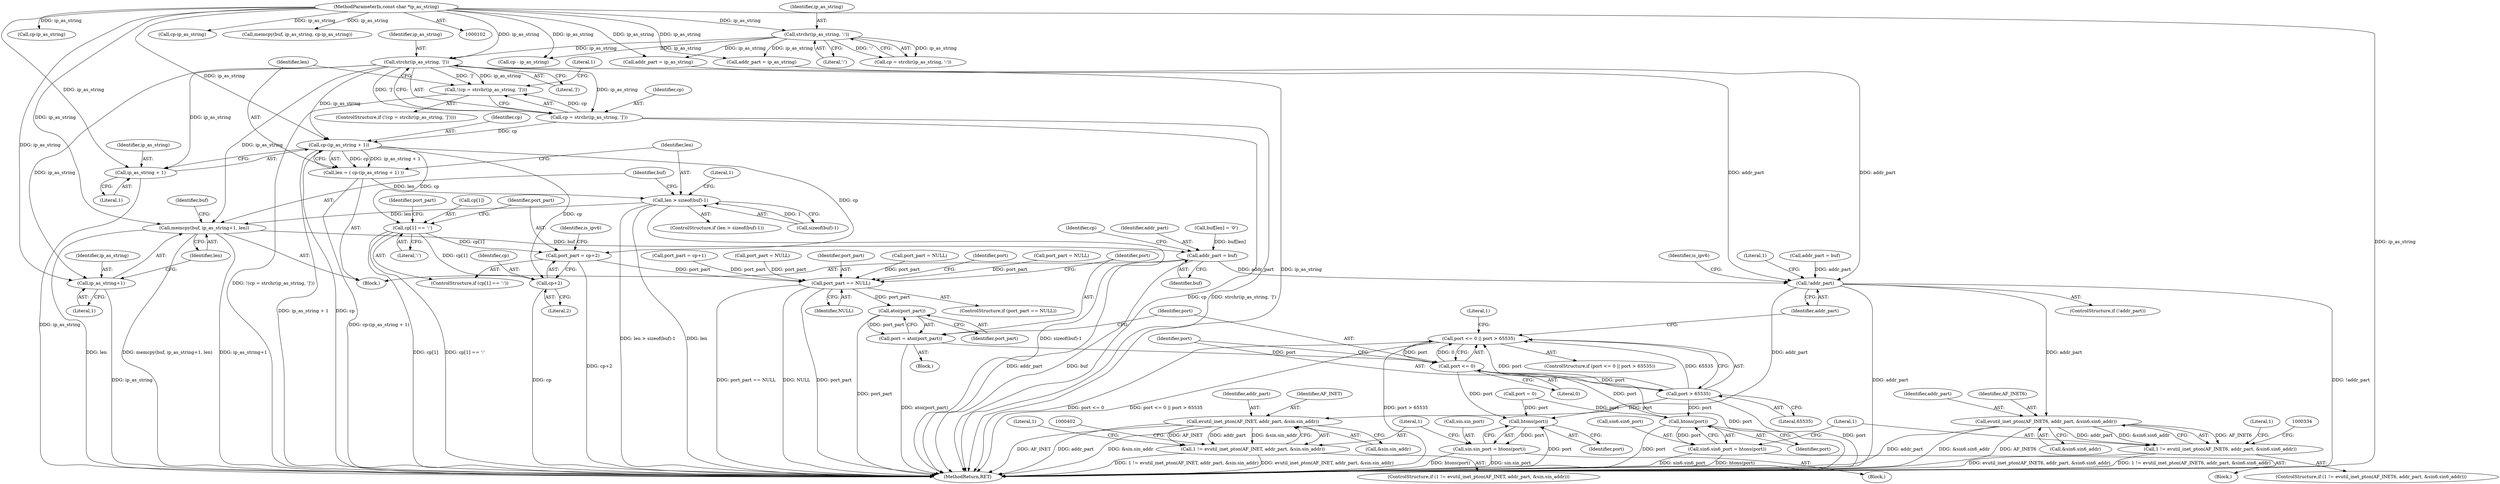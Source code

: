 digraph "0_libevent_329acc18a0768c21ba22522f01a5c7f46cacc4d5@API" {
"1000129" [label="(Call,strchr(ip_as_string, ']'))"];
"1000115" [label="(Call,strchr(ip_as_string, ':'))"];
"1000103" [label="(MethodParameterIn,const char *ip_as_string)"];
"1000126" [label="(Call,!(cp = strchr(ip_as_string, ']')))"];
"1000127" [label="(Call,cp = strchr(ip_as_string, ']'))"];
"1000138" [label="(Call,cp-(ip_as_string + 1))"];
"1000136" [label="(Call,len = ( cp-(ip_as_string + 1) ))"];
"1000144" [label="(Call,len > sizeof(buf)-1)"];
"1000154" [label="(Call,memcpy(buf, ip_as_string+1, len))"];
"1000165" [label="(Call,addr_part = buf)"];
"1000286" [label="(Call,!addr_part)"];
"1000321" [label="(Call,evutil_inet_pton(AF_INET6, addr_part, &sin6.sin6_addr))"];
"1000319" [label="(Call,1 != evutil_inet_pton(AF_INET6, addr_part, &sin6.sin6_addr))"];
"1000389" [label="(Call,evutil_inet_pton(AF_INET, addr_part, &sin.sin_addr))"];
"1000387" [label="(Call,1 != evutil_inet_pton(AF_INET, addr_part, &sin.sin_addr))"];
"1000169" [label="(Call,cp[1] == ':')"];
"1000174" [label="(Call,port_part = cp+2)"];
"1000260" [label="(Call,port_part == NULL)"];
"1000271" [label="(Call,atoi(port_part))"];
"1000269" [label="(Call,port = atoi(port_part))"];
"1000275" [label="(Call,port <= 0)"];
"1000274" [label="(Call,port <= 0 || port > 65535)"];
"1000278" [label="(Call,port > 65535)"];
"1000316" [label="(Call,htons(port))"];
"1000312" [label="(Call,sin6.sin6_port = htons(port))"];
"1000384" [label="(Call,htons(port))"];
"1000380" [label="(Call,sin.sin_port = htons(port))"];
"1000176" [label="(Call,cp+2)"];
"1000140" [label="(Call,ip_as_string + 1)"];
"1000156" [label="(Call,ip_as_string+1)"];
"1000174" [label="(Call,port_part = cp+2)"];
"1000293" [label="(Block,)"];
"1000317" [label="(Identifier,port)"];
"1000265" [label="(Identifier,port)"];
"1000175" [label="(Identifier,port_part)"];
"1000126" [label="(Call,!(cp = strchr(ip_as_string, ']')))"];
"1000387" [label="(Call,1 != evutil_inet_pton(AF_INET, addr_part, &sin.sin_addr))"];
"1000322" [label="(Identifier,AF_INET6)"];
"1000277" [label="(Literal,0)"];
"1000178" [label="(Literal,2)"];
"1000146" [label="(Call,sizeof(buf)-1)"];
"1000290" [label="(Literal,1)"];
"1000269" [label="(Call,port = atoi(port_part))"];
"1000361" [label="(Block,)"];
"1000123" [label="(Block,)"];
"1000381" [label="(Call,sin.sin_port)"];
"1000144" [label="(Call,len > sizeof(buf)-1)"];
"1000156" [label="(Call,ip_as_string+1)"];
"1000386" [label="(ControlStructure,if (1 != evutil_inet_pton(AF_INET, addr_part, &sin.sin_addr)))"];
"1000286" [label="(Call,!addr_part)"];
"1000165" [label="(Call,addr_part = buf)"];
"1000287" [label="(Identifier,addr_part)"];
"1000259" [label="(ControlStructure,if (port_part == NULL))"];
"1000202" [label="(Call,port_part = NULL)"];
"1000168" [label="(ControlStructure,if (cp[1] == ':'))"];
"1000117" [label="(Literal,':')"];
"1000176" [label="(Call,cp+2)"];
"1000139" [label="(Identifier,cp)"];
"1000145" [label="(Identifier,len)"];
"1000127" [label="(Call,cp = strchr(ip_as_string, ']'))"];
"1000128" [label="(Identifier,cp)"];
"1000391" [label="(Identifier,addr_part)"];
"1000274" [label="(Call,port <= 0 || port > 65535)"];
"1000271" [label="(Call,atoi(port_part))"];
"1000243" [label="(Call,port_part = cp+1)"];
"1000158" [label="(Literal,1)"];
"1000313" [label="(Call,sin6.sin6_port)"];
"1000392" [label="(Call,&sin.sin_addr)"];
"1000199" [label="(Call,addr_part = ip_as_string)"];
"1000264" [label="(Call,port = 0)"];
"1000280" [label="(Literal,65535)"];
"1000384" [label="(Call,htons(port))"];
"1000388" [label="(Literal,1)"];
"1000279" [label="(Identifier,port)"];
"1000240" [label="(Call,addr_part = buf)"];
"1000143" [label="(ControlStructure,if (len > sizeof(buf)-1))"];
"1000285" [label="(ControlStructure,if (!addr_part))"];
"1000312" [label="(Call,sin6.sin6_port = htons(port))"];
"1000278" [label="(Call,port > 65535)"];
"1000171" [label="(Identifier,cp)"];
"1000380" [label="(Call,sin.sin_port = htons(port))"];
"1000162" [label="(Identifier,buf)"];
"1000140" [label="(Call,ip_as_string + 1)"];
"1000137" [label="(Identifier,len)"];
"1000116" [label="(Identifier,ip_as_string)"];
"1000230" [label="(Call,cp-ip_as_string)"];
"1000125" [label="(ControlStructure,if (!(cp = strchr(ip_as_string, ']'))))"];
"1000390" [label="(Identifier,AF_INET)"];
"1000103" [label="(MethodParameterIn,const char *ip_as_string)"];
"1000166" [label="(Identifier,addr_part)"];
"1000272" [label="(Identifier,port_part)"];
"1000276" [label="(Identifier,port)"];
"1000323" [label="(Identifier,addr_part)"];
"1000273" [label="(ControlStructure,if (port <= 0 || port > 65535))"];
"1000275" [label="(Call,port <= 0)"];
"1000292" [label="(Identifier,is_ipv6)"];
"1000169" [label="(Call,cp[1] == ':')"];
"1000319" [label="(Call,1 != evutil_inet_pton(AF_INET6, addr_part, &sin6.sin6_addr))"];
"1000177" [label="(Identifier,cp)"];
"1000138" [label="(Call,cp-(ip_as_string + 1))"];
"1000318" [label="(ControlStructure,if (1 != evutil_inet_pton(AF_INET6, addr_part, &sin6.sin6_addr)))"];
"1000141" [label="(Identifier,ip_as_string)"];
"1000155" [label="(Identifier,buf)"];
"1000130" [label="(Identifier,ip_as_string)"];
"1000428" [label="(MethodReturn,RET)"];
"1000316" [label="(Call,htons(port))"];
"1000135" [label="(Literal,1)"];
"1000253" [label="(Call,port_part = NULL)"];
"1000250" [label="(Call,addr_part = ip_as_string)"];
"1000159" [label="(Identifier,len)"];
"1000170" [label="(Call,cp[1])"];
"1000157" [label="(Identifier,ip_as_string)"];
"1000330" [label="(Literal,1)"];
"1000270" [label="(Identifier,port)"];
"1000236" [label="(Call,cp-ip_as_string)"];
"1000131" [label="(Literal,']')"];
"1000154" [label="(Call,memcpy(buf, ip_as_string+1, len))"];
"1000113" [label="(Call,cp = strchr(ip_as_string, ':'))"];
"1000115" [label="(Call,strchr(ip_as_string, ':'))"];
"1000227" [label="(Call,memcpy(buf, ip_as_string, cp-ip_as_string))"];
"1000324" [label="(Call,&sin6.sin6_addr)"];
"1000398" [label="(Literal,1)"];
"1000262" [label="(Identifier,NULL)"];
"1000142" [label="(Literal,1)"];
"1000181" [label="(Identifier,port_part)"];
"1000214" [label="(Call,cp - ip_as_string)"];
"1000261" [label="(Identifier,port_part)"];
"1000284" [label="(Literal,1)"];
"1000153" [label="(Literal,1)"];
"1000385" [label="(Identifier,port)"];
"1000173" [label="(Literal,':')"];
"1000268" [label="(Block,)"];
"1000136" [label="(Call,len = ( cp-(ip_as_string + 1) ))"];
"1000260" [label="(Call,port_part == NULL)"];
"1000129" [label="(Call,strchr(ip_as_string, ']'))"];
"1000320" [label="(Literal,1)"];
"1000180" [label="(Call,port_part = NULL)"];
"1000321" [label="(Call,evutil_inet_pton(AF_INET6, addr_part, &sin6.sin6_addr))"];
"1000389" [label="(Call,evutil_inet_pton(AF_INET, addr_part, &sin.sin_addr))"];
"1000160" [label="(Call,buf[len] = '\0')"];
"1000167" [label="(Identifier,buf)"];
"1000184" [label="(Identifier,is_ipv6)"];
"1000129" -> "1000127"  [label="AST: "];
"1000129" -> "1000131"  [label="CFG: "];
"1000130" -> "1000129"  [label="AST: "];
"1000131" -> "1000129"  [label="AST: "];
"1000127" -> "1000129"  [label="CFG: "];
"1000129" -> "1000428"  [label="DDG: ip_as_string"];
"1000129" -> "1000126"  [label="DDG: ip_as_string"];
"1000129" -> "1000126"  [label="DDG: ']'"];
"1000129" -> "1000127"  [label="DDG: ip_as_string"];
"1000129" -> "1000127"  [label="DDG: ']'"];
"1000115" -> "1000129"  [label="DDG: ip_as_string"];
"1000103" -> "1000129"  [label="DDG: ip_as_string"];
"1000129" -> "1000138"  [label="DDG: ip_as_string"];
"1000129" -> "1000140"  [label="DDG: ip_as_string"];
"1000129" -> "1000154"  [label="DDG: ip_as_string"];
"1000129" -> "1000156"  [label="DDG: ip_as_string"];
"1000115" -> "1000113"  [label="AST: "];
"1000115" -> "1000117"  [label="CFG: "];
"1000116" -> "1000115"  [label="AST: "];
"1000117" -> "1000115"  [label="AST: "];
"1000113" -> "1000115"  [label="CFG: "];
"1000115" -> "1000113"  [label="DDG: ip_as_string"];
"1000115" -> "1000113"  [label="DDG: ':'"];
"1000103" -> "1000115"  [label="DDG: ip_as_string"];
"1000115" -> "1000199"  [label="DDG: ip_as_string"];
"1000115" -> "1000214"  [label="DDG: ip_as_string"];
"1000115" -> "1000250"  [label="DDG: ip_as_string"];
"1000103" -> "1000102"  [label="AST: "];
"1000103" -> "1000428"  [label="DDG: ip_as_string"];
"1000103" -> "1000138"  [label="DDG: ip_as_string"];
"1000103" -> "1000140"  [label="DDG: ip_as_string"];
"1000103" -> "1000154"  [label="DDG: ip_as_string"];
"1000103" -> "1000156"  [label="DDG: ip_as_string"];
"1000103" -> "1000199"  [label="DDG: ip_as_string"];
"1000103" -> "1000214"  [label="DDG: ip_as_string"];
"1000103" -> "1000227"  [label="DDG: ip_as_string"];
"1000103" -> "1000230"  [label="DDG: ip_as_string"];
"1000103" -> "1000236"  [label="DDG: ip_as_string"];
"1000103" -> "1000250"  [label="DDG: ip_as_string"];
"1000126" -> "1000125"  [label="AST: "];
"1000126" -> "1000127"  [label="CFG: "];
"1000127" -> "1000126"  [label="AST: "];
"1000135" -> "1000126"  [label="CFG: "];
"1000137" -> "1000126"  [label="CFG: "];
"1000126" -> "1000428"  [label="DDG: !(cp = strchr(ip_as_string, ']'))"];
"1000127" -> "1000126"  [label="DDG: cp"];
"1000128" -> "1000127"  [label="AST: "];
"1000127" -> "1000428"  [label="DDG: strchr(ip_as_string, ']')"];
"1000127" -> "1000428"  [label="DDG: cp"];
"1000127" -> "1000138"  [label="DDG: cp"];
"1000138" -> "1000136"  [label="AST: "];
"1000138" -> "1000140"  [label="CFG: "];
"1000139" -> "1000138"  [label="AST: "];
"1000140" -> "1000138"  [label="AST: "];
"1000136" -> "1000138"  [label="CFG: "];
"1000138" -> "1000428"  [label="DDG: cp"];
"1000138" -> "1000428"  [label="DDG: ip_as_string + 1"];
"1000138" -> "1000136"  [label="DDG: cp"];
"1000138" -> "1000136"  [label="DDG: ip_as_string + 1"];
"1000138" -> "1000169"  [label="DDG: cp"];
"1000138" -> "1000174"  [label="DDG: cp"];
"1000138" -> "1000176"  [label="DDG: cp"];
"1000136" -> "1000123"  [label="AST: "];
"1000137" -> "1000136"  [label="AST: "];
"1000145" -> "1000136"  [label="CFG: "];
"1000136" -> "1000428"  [label="DDG: cp-(ip_as_string + 1)"];
"1000136" -> "1000144"  [label="DDG: len"];
"1000144" -> "1000143"  [label="AST: "];
"1000144" -> "1000146"  [label="CFG: "];
"1000145" -> "1000144"  [label="AST: "];
"1000146" -> "1000144"  [label="AST: "];
"1000153" -> "1000144"  [label="CFG: "];
"1000155" -> "1000144"  [label="CFG: "];
"1000144" -> "1000428"  [label="DDG: len > sizeof(buf)-1"];
"1000144" -> "1000428"  [label="DDG: len"];
"1000144" -> "1000428"  [label="DDG: sizeof(buf)-1"];
"1000146" -> "1000144"  [label="DDG: 1"];
"1000144" -> "1000154"  [label="DDG: len"];
"1000154" -> "1000123"  [label="AST: "];
"1000154" -> "1000159"  [label="CFG: "];
"1000155" -> "1000154"  [label="AST: "];
"1000156" -> "1000154"  [label="AST: "];
"1000159" -> "1000154"  [label="AST: "];
"1000162" -> "1000154"  [label="CFG: "];
"1000154" -> "1000428"  [label="DDG: len"];
"1000154" -> "1000428"  [label="DDG: memcpy(buf, ip_as_string+1, len)"];
"1000154" -> "1000428"  [label="DDG: ip_as_string+1"];
"1000154" -> "1000165"  [label="DDG: buf"];
"1000165" -> "1000123"  [label="AST: "];
"1000165" -> "1000167"  [label="CFG: "];
"1000166" -> "1000165"  [label="AST: "];
"1000167" -> "1000165"  [label="AST: "];
"1000171" -> "1000165"  [label="CFG: "];
"1000165" -> "1000428"  [label="DDG: addr_part"];
"1000165" -> "1000428"  [label="DDG: buf"];
"1000160" -> "1000165"  [label="DDG: buf[len]"];
"1000165" -> "1000286"  [label="DDG: addr_part"];
"1000286" -> "1000285"  [label="AST: "];
"1000286" -> "1000287"  [label="CFG: "];
"1000287" -> "1000286"  [label="AST: "];
"1000290" -> "1000286"  [label="CFG: "];
"1000292" -> "1000286"  [label="CFG: "];
"1000286" -> "1000428"  [label="DDG: !addr_part"];
"1000286" -> "1000428"  [label="DDG: addr_part"];
"1000250" -> "1000286"  [label="DDG: addr_part"];
"1000199" -> "1000286"  [label="DDG: addr_part"];
"1000240" -> "1000286"  [label="DDG: addr_part"];
"1000286" -> "1000321"  [label="DDG: addr_part"];
"1000286" -> "1000389"  [label="DDG: addr_part"];
"1000321" -> "1000319"  [label="AST: "];
"1000321" -> "1000324"  [label="CFG: "];
"1000322" -> "1000321"  [label="AST: "];
"1000323" -> "1000321"  [label="AST: "];
"1000324" -> "1000321"  [label="AST: "];
"1000319" -> "1000321"  [label="CFG: "];
"1000321" -> "1000428"  [label="DDG: &sin6.sin6_addr"];
"1000321" -> "1000428"  [label="DDG: AF_INET6"];
"1000321" -> "1000428"  [label="DDG: addr_part"];
"1000321" -> "1000319"  [label="DDG: AF_INET6"];
"1000321" -> "1000319"  [label="DDG: addr_part"];
"1000321" -> "1000319"  [label="DDG: &sin6.sin6_addr"];
"1000319" -> "1000318"  [label="AST: "];
"1000320" -> "1000319"  [label="AST: "];
"1000330" -> "1000319"  [label="CFG: "];
"1000334" -> "1000319"  [label="CFG: "];
"1000319" -> "1000428"  [label="DDG: 1 != evutil_inet_pton(AF_INET6, addr_part, &sin6.sin6_addr)"];
"1000319" -> "1000428"  [label="DDG: evutil_inet_pton(AF_INET6, addr_part, &sin6.sin6_addr)"];
"1000389" -> "1000387"  [label="AST: "];
"1000389" -> "1000392"  [label="CFG: "];
"1000390" -> "1000389"  [label="AST: "];
"1000391" -> "1000389"  [label="AST: "];
"1000392" -> "1000389"  [label="AST: "];
"1000387" -> "1000389"  [label="CFG: "];
"1000389" -> "1000428"  [label="DDG: &sin.sin_addr"];
"1000389" -> "1000428"  [label="DDG: AF_INET"];
"1000389" -> "1000428"  [label="DDG: addr_part"];
"1000389" -> "1000387"  [label="DDG: AF_INET"];
"1000389" -> "1000387"  [label="DDG: addr_part"];
"1000389" -> "1000387"  [label="DDG: &sin.sin_addr"];
"1000387" -> "1000386"  [label="AST: "];
"1000388" -> "1000387"  [label="AST: "];
"1000398" -> "1000387"  [label="CFG: "];
"1000402" -> "1000387"  [label="CFG: "];
"1000387" -> "1000428"  [label="DDG: evutil_inet_pton(AF_INET, addr_part, &sin.sin_addr)"];
"1000387" -> "1000428"  [label="DDG: 1 != evutil_inet_pton(AF_INET, addr_part, &sin.sin_addr)"];
"1000169" -> "1000168"  [label="AST: "];
"1000169" -> "1000173"  [label="CFG: "];
"1000170" -> "1000169"  [label="AST: "];
"1000173" -> "1000169"  [label="AST: "];
"1000175" -> "1000169"  [label="CFG: "];
"1000181" -> "1000169"  [label="CFG: "];
"1000169" -> "1000428"  [label="DDG: cp[1] == ':'"];
"1000169" -> "1000428"  [label="DDG: cp[1]"];
"1000169" -> "1000174"  [label="DDG: cp[1]"];
"1000169" -> "1000176"  [label="DDG: cp[1]"];
"1000174" -> "1000168"  [label="AST: "];
"1000174" -> "1000176"  [label="CFG: "];
"1000175" -> "1000174"  [label="AST: "];
"1000176" -> "1000174"  [label="AST: "];
"1000184" -> "1000174"  [label="CFG: "];
"1000174" -> "1000428"  [label="DDG: cp+2"];
"1000174" -> "1000260"  [label="DDG: port_part"];
"1000260" -> "1000259"  [label="AST: "];
"1000260" -> "1000262"  [label="CFG: "];
"1000261" -> "1000260"  [label="AST: "];
"1000262" -> "1000260"  [label="AST: "];
"1000265" -> "1000260"  [label="CFG: "];
"1000270" -> "1000260"  [label="CFG: "];
"1000260" -> "1000428"  [label="DDG: port_part == NULL"];
"1000260" -> "1000428"  [label="DDG: NULL"];
"1000260" -> "1000428"  [label="DDG: port_part"];
"1000253" -> "1000260"  [label="DDG: port_part"];
"1000180" -> "1000260"  [label="DDG: port_part"];
"1000202" -> "1000260"  [label="DDG: port_part"];
"1000243" -> "1000260"  [label="DDG: port_part"];
"1000260" -> "1000271"  [label="DDG: port_part"];
"1000271" -> "1000269"  [label="AST: "];
"1000271" -> "1000272"  [label="CFG: "];
"1000272" -> "1000271"  [label="AST: "];
"1000269" -> "1000271"  [label="CFG: "];
"1000271" -> "1000428"  [label="DDG: port_part"];
"1000271" -> "1000269"  [label="DDG: port_part"];
"1000269" -> "1000268"  [label="AST: "];
"1000270" -> "1000269"  [label="AST: "];
"1000276" -> "1000269"  [label="CFG: "];
"1000269" -> "1000428"  [label="DDG: atoi(port_part)"];
"1000269" -> "1000275"  [label="DDG: port"];
"1000275" -> "1000274"  [label="AST: "];
"1000275" -> "1000277"  [label="CFG: "];
"1000276" -> "1000275"  [label="AST: "];
"1000277" -> "1000275"  [label="AST: "];
"1000279" -> "1000275"  [label="CFG: "];
"1000274" -> "1000275"  [label="CFG: "];
"1000275" -> "1000428"  [label="DDG: port"];
"1000275" -> "1000274"  [label="DDG: port"];
"1000275" -> "1000274"  [label="DDG: 0"];
"1000275" -> "1000278"  [label="DDG: port"];
"1000275" -> "1000316"  [label="DDG: port"];
"1000275" -> "1000384"  [label="DDG: port"];
"1000274" -> "1000273"  [label="AST: "];
"1000274" -> "1000278"  [label="CFG: "];
"1000278" -> "1000274"  [label="AST: "];
"1000284" -> "1000274"  [label="CFG: "];
"1000287" -> "1000274"  [label="CFG: "];
"1000274" -> "1000428"  [label="DDG: port <= 0"];
"1000274" -> "1000428"  [label="DDG: port <= 0 || port > 65535"];
"1000274" -> "1000428"  [label="DDG: port > 65535"];
"1000278" -> "1000274"  [label="DDG: port"];
"1000278" -> "1000274"  [label="DDG: 65535"];
"1000278" -> "1000280"  [label="CFG: "];
"1000279" -> "1000278"  [label="AST: "];
"1000280" -> "1000278"  [label="AST: "];
"1000278" -> "1000428"  [label="DDG: port"];
"1000278" -> "1000316"  [label="DDG: port"];
"1000278" -> "1000384"  [label="DDG: port"];
"1000316" -> "1000312"  [label="AST: "];
"1000316" -> "1000317"  [label="CFG: "];
"1000317" -> "1000316"  [label="AST: "];
"1000312" -> "1000316"  [label="CFG: "];
"1000316" -> "1000428"  [label="DDG: port"];
"1000316" -> "1000312"  [label="DDG: port"];
"1000264" -> "1000316"  [label="DDG: port"];
"1000312" -> "1000293"  [label="AST: "];
"1000313" -> "1000312"  [label="AST: "];
"1000320" -> "1000312"  [label="CFG: "];
"1000312" -> "1000428"  [label="DDG: htons(port)"];
"1000312" -> "1000428"  [label="DDG: sin6.sin6_port"];
"1000384" -> "1000380"  [label="AST: "];
"1000384" -> "1000385"  [label="CFG: "];
"1000385" -> "1000384"  [label="AST: "];
"1000380" -> "1000384"  [label="CFG: "];
"1000384" -> "1000428"  [label="DDG: port"];
"1000384" -> "1000380"  [label="DDG: port"];
"1000264" -> "1000384"  [label="DDG: port"];
"1000380" -> "1000361"  [label="AST: "];
"1000381" -> "1000380"  [label="AST: "];
"1000388" -> "1000380"  [label="CFG: "];
"1000380" -> "1000428"  [label="DDG: htons(port)"];
"1000380" -> "1000428"  [label="DDG: sin.sin_port"];
"1000176" -> "1000178"  [label="CFG: "];
"1000177" -> "1000176"  [label="AST: "];
"1000178" -> "1000176"  [label="AST: "];
"1000176" -> "1000428"  [label="DDG: cp"];
"1000140" -> "1000142"  [label="CFG: "];
"1000141" -> "1000140"  [label="AST: "];
"1000142" -> "1000140"  [label="AST: "];
"1000140" -> "1000428"  [label="DDG: ip_as_string"];
"1000156" -> "1000158"  [label="CFG: "];
"1000157" -> "1000156"  [label="AST: "];
"1000158" -> "1000156"  [label="AST: "];
"1000159" -> "1000156"  [label="CFG: "];
"1000156" -> "1000428"  [label="DDG: ip_as_string"];
}
